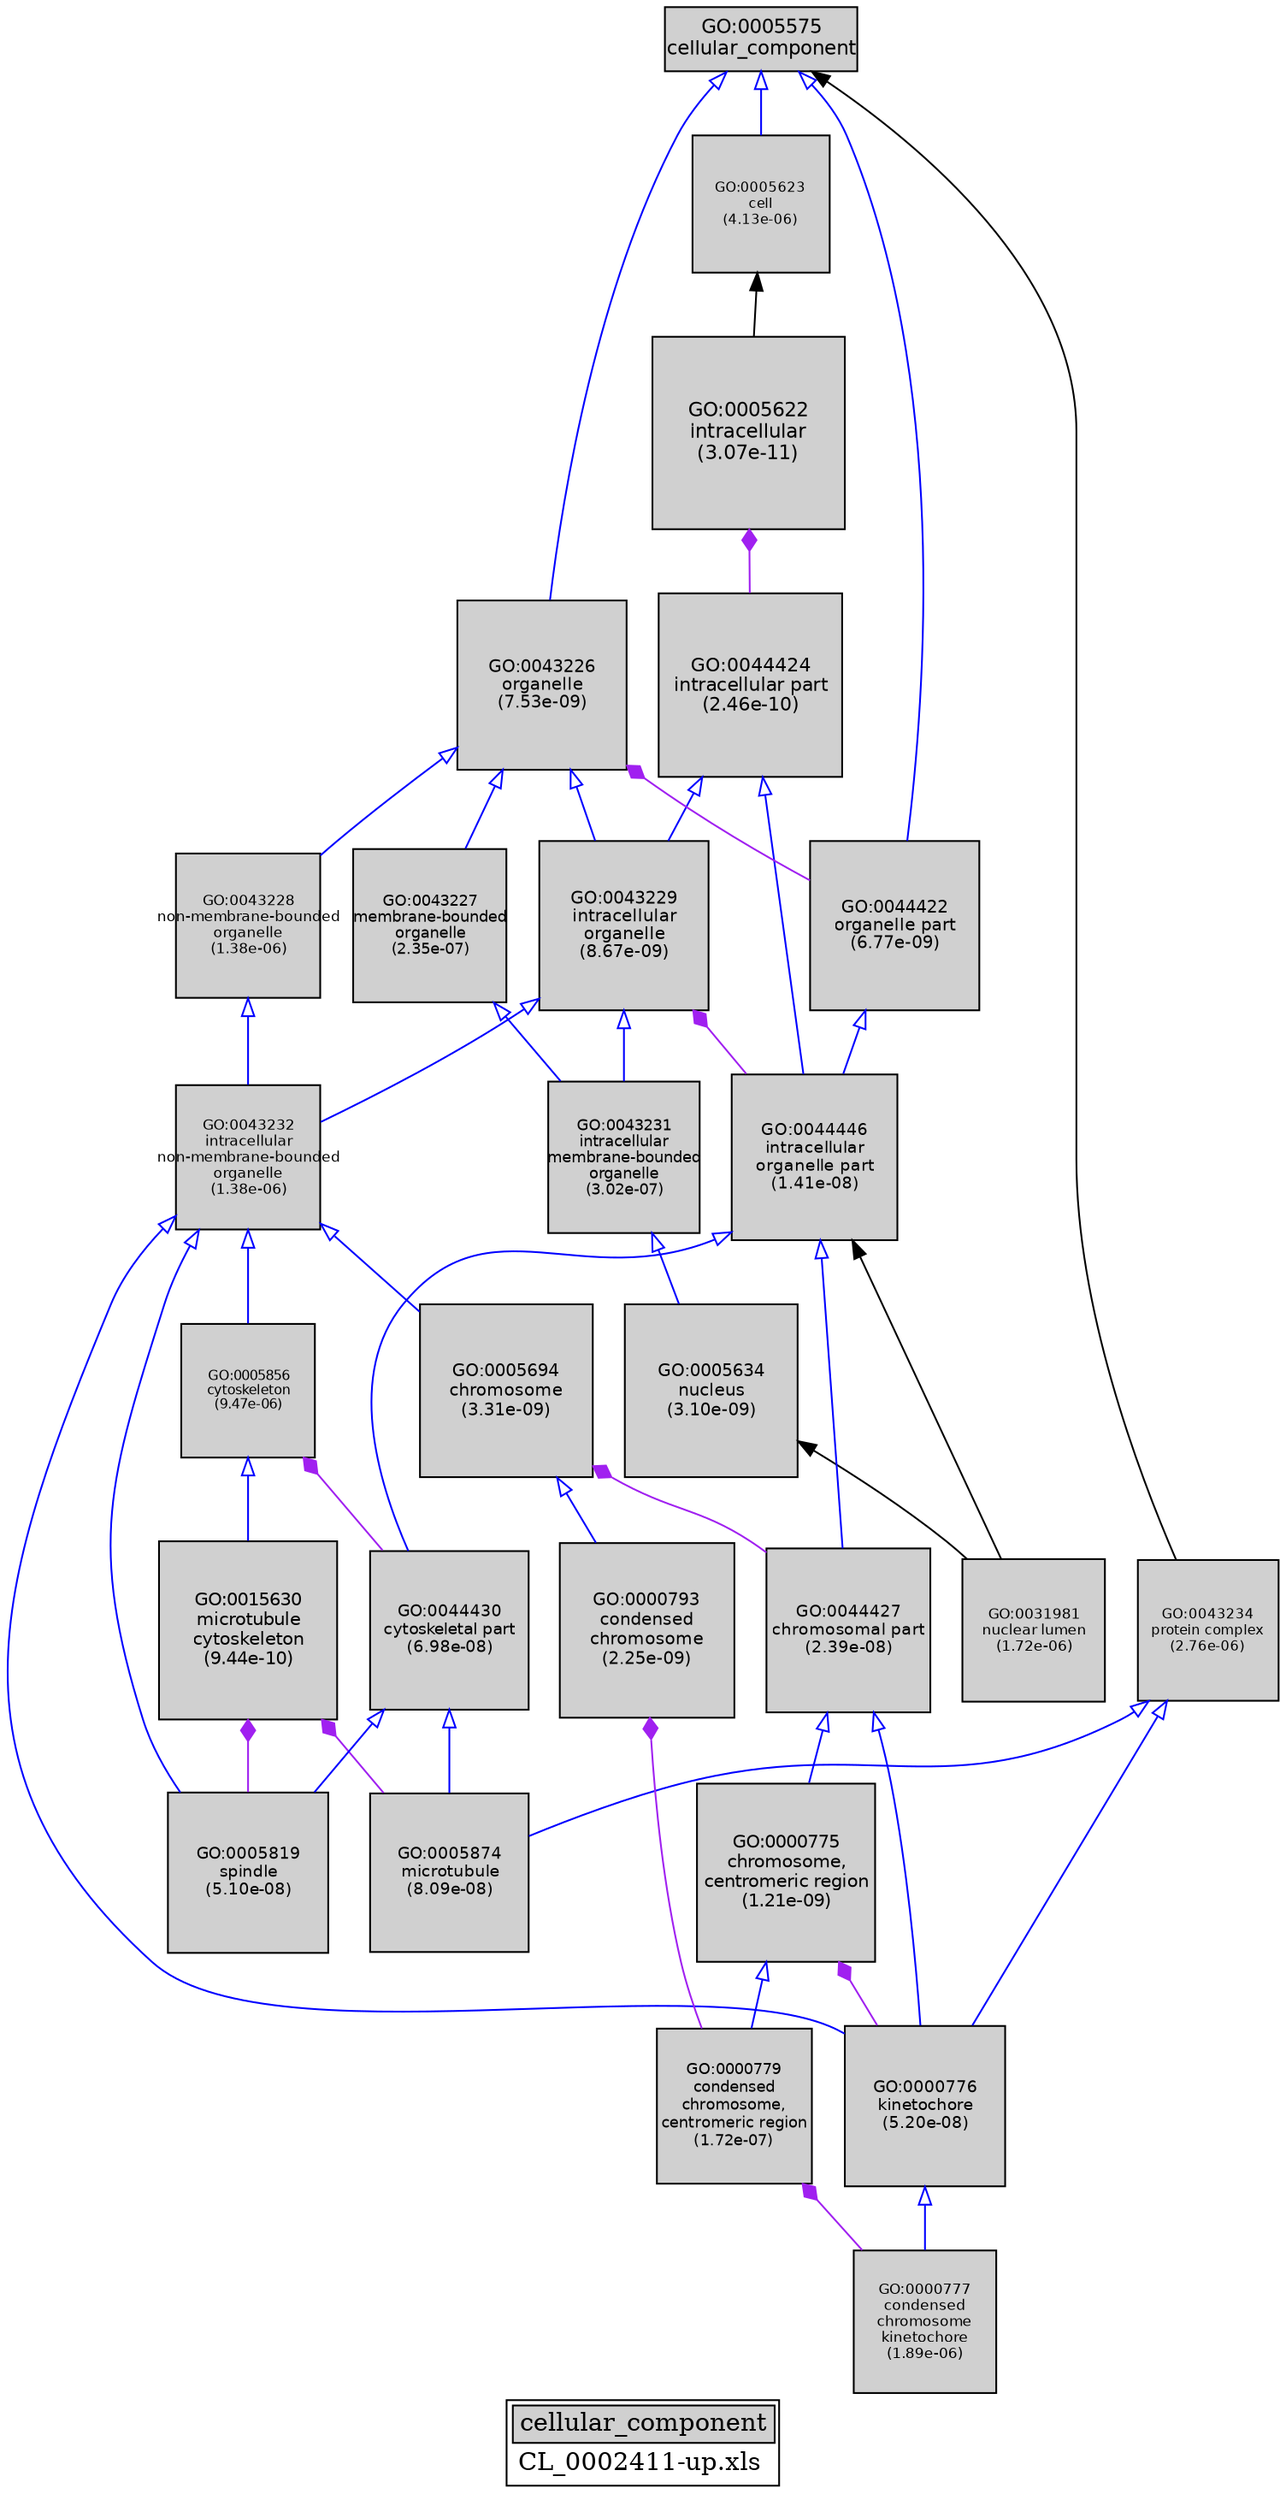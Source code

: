 digraph "cellular_component" {
graph [ bgcolor = "#FFFFFF", label = <<TABLE COLOR="black" BGCOLOR="white"><TR><TD COLSPAN="2" BGCOLOR="#D0D0D0"><FONT COLOR="black">cellular_component</FONT></TD></TR><TR><TD BORDER="0">CL_0002411-up.xls</TD></TR></TABLE>> ];
node [ fontname = "Helvetica" ];

subgraph "nodes" {

node [ style = "filled", fixedsize = "true", width = 1, shape = "box", fontsize = 9, fillcolor = "#D0D0D0", fontcolor = "black", color = "black" ];

"GO:0044427" [ URL = "#GO:0044427", label = <<TABLE BORDER="0"><TR><TD>GO:0044427<BR/>chromosomal part<BR/>(2.39e-08)</TD></TR></TABLE>>, width = 1.27827492639, shape = "box", fontsize = 9.20357946998, height = 1.27827492639 ];
"GO:0044424" [ URL = "#GO:0044424", label = <<TABLE BORDER="0"><TR><TD>GO:0044424<BR/>intracellular part<BR/>(2.46e-10)</TD></TR></TABLE>>, width = 1.43435659054, shape = "box", fontsize = 10.3273674519, height = 1.43435659054 ];
"GO:0000775" [ URL = "#GO:0000775", label = <<TABLE BORDER="0"><TR><TD>GO:0000775<BR/>chromosome,<BR/>centromeric region<BR/>(1.21e-09)</TD></TR></TABLE>>, width = 1.38203016833, shape = "box", fontsize = 9.950617212, height = 1.38203016833 ];
"GO:0005634" [ URL = "#GO:0005634", label = <<TABLE BORDER="0"><TR><TD>GO:0005634<BR/>nucleus<BR/>(3.10e-09)</TD></TR></TABLE>>, width = 1.35011014692, shape = "box", fontsize = 9.72079305781, height = 1.35011014692 ];
"GO:0043231" [ URL = "#GO:0043231", label = <<TABLE BORDER="0"><TR><TD>GO:0043231<BR/>intracellular<BR/>membrane-bounded<BR/>organelle<BR/>(3.02e-07)</TD></TR></TABLE>>, width = 1.18284587648, shape = "box", fontsize = 8.51649031067, height = 1.18284587648 ];
"GO:0000779" [ URL = "#GO:0000779", label = <<TABLE BORDER="0"><TR><TD>GO:0000779<BR/>condensed<BR/>chromosome,<BR/>centromeric region<BR/>(1.72e-07)</TD></TR></TABLE>>, width = 1.2047756117, shape = "box", fontsize = 8.67438440426, height = 1.2047756117 ];
"GO:0000777" [ URL = "#GO:0000777", label = <<TABLE BORDER="0"><TR><TD>GO:0000777<BR/>condensed<BR/>chromosome<BR/>kinetochore<BR/>(1.89e-06)</TD></TR></TABLE>>, width = 1.10888423746, shape = "box", fontsize = 7.98396650974, height = 1.10888423746 ];
"GO:0044422" [ URL = "#GO:0044422", label = <<TABLE BORDER="0"><TR><TD>GO:0044422<BR/>organelle part<BR/>(6.77e-09)</TD></TR></TABLE>>, width = 1.32308913533, shape = "box", fontsize = 9.52624177436, height = 1.32308913533 ];
"GO:0043229" [ URL = "#GO:0043229", label = <<TABLE BORDER="0"><TR><TD>GO:0043229<BR/>intracellular<BR/>organelle<BR/>(8.67e-09)</TD></TR></TABLE>>, width = 1.31440858632, shape = "box", fontsize = 9.46374182154, height = 1.31440858632 ];
"GO:0043227" [ URL = "#GO:0043227", label = <<TABLE BORDER="0"><TR><TD>GO:0043227<BR/>membrane-bounded<BR/>organelle<BR/>(2.35e-07)</TD></TR></TABLE>>, width = 1.19264770425, shape = "box", fontsize = 8.58706347061, height = 1.19264770425 ];
"GO:0005575" [ URL = "#GO:0005575", label = <<TABLE BORDER="0"><TR><TD>GO:0005575<BR/>cellular_component</TD></TR></TABLE>>, width = 1.5, shape = "box", fontsize = 10.8 ];
"GO:0043234" [ URL = "#GO:0043234", label = <<TABLE BORDER="0"><TR><TD>GO:0043234<BR/>protein complex<BR/>(2.76e-06)</TD></TR></TABLE>>, width = 1.09289323367, shape = "box", fontsize = 7.86883128242, height = 1.09289323367 ];
"GO:0005622" [ URL = "#GO:0005622", label = <<TABLE BORDER="0"><TR><TD>GO:0005622<BR/>intracellular<BR/>(3.07e-11)</TD></TR></TABLE>>, width = 1.5, shape = "box", fontsize = 10.8, height = 1.5 ];
"GO:0005623" [ URL = "#GO:0005623", label = <<TABLE BORDER="0"><TR><TD>GO:0005623<BR/>cell<BR/>(4.13e-06)</TD></TR></TABLE>>, width = 1.07572299825, shape = "box", fontsize = 7.74520558742, height = 1.07572299825 ];
"GO:0044446" [ URL = "#GO:0044446", label = <<TABLE BORDER="0"><TR><TD>GO:0044446<BR/>intracellular<BR/>organelle part<BR/>(1.41e-08)</TD></TR></TABLE>>, width = 1.29722939177, shape = "box", fontsize = 9.34005162075, height = 1.29722939177 ];
"GO:0000776" [ URL = "#GO:0000776", label = <<TABLE BORDER="0"><TR><TD>GO:0000776<BR/>kinetochore<BR/>(5.20e-08)</TD></TR></TABLE>>, width = 1.24980092497, shape = "box", fontsize = 8.99856665977, height = 1.24980092497 ];
"GO:0043232" [ URL = "#GO:0043232", label = <<TABLE BORDER="0"><TR><TD>GO:0043232<BR/>intracellular<BR/>non-membrane-bounded<BR/>organelle<BR/>(1.38e-06)</TD></TR></TABLE>>, width = 1.12181946662, shape = "box", fontsize = 8.07710015969, height = 1.12181946662 ];
"GO:0005819" [ URL = "#GO:0005819", label = <<TABLE BORDER="0"><TR><TD>GO:0005819<BR/>spindle<BR/>(5.10e-08)</TD></TR></TABLE>>, width = 1.25050842032, shape = "box", fontsize = 9.00366062629, height = 1.25050842032 ];
"GO:0005694" [ URL = "#GO:0005694", label = <<TABLE BORDER="0"><TR><TD>GO:0005694<BR/>chromosome<BR/>(3.31e-09)</TD></TR></TABLE>>, width = 1.34789962472, shape = "box", fontsize = 9.70487729795, height = 1.34789962472 ];
"GO:0031981" [ URL = "#GO:0031981", label = <<TABLE BORDER="0"><TR><TD>GO:0031981<BR/>nuclear lumen<BR/>(1.72e-06)</TD></TR></TABLE>>, width = 1.11279097571, shape = "box", fontsize = 8.0120950251, height = 1.11279097571 ];
"GO:0015630" [ URL = "#GO:0015630", label = <<TABLE BORDER="0"><TR><TD>GO:0015630<BR/>microtubule<BR/>cytoskeleton<BR/>(9.44e-10)</TD></TR></TABLE>>, width = 1.39027004958, shape = "box", fontsize = 10.009944357, height = 1.39027004958 ];
"GO:0043226" [ URL = "#GO:0043226", label = <<TABLE BORDER="0"><TR><TD>GO:0043226<BR/>organelle<BR/>(7.53e-09)</TD></TR></TABLE>>, width = 1.31934663383, shape = "box", fontsize = 9.4992957636, height = 1.31934663383 ];
"GO:0043228" [ URL = "#GO:0043228", label = <<TABLE BORDER="0"><TR><TD>GO:0043228<BR/>non-membrane-bounded<BR/>organelle<BR/>(1.38e-06)</TD></TR></TABLE>>, width = 1.12181946662, shape = "box", fontsize = 8.07710015969, height = 1.12181946662 ];
"GO:0005874" [ URL = "#GO:0005874", label = <<TABLE BORDER="0"><TR><TD>GO:0005874<BR/>microtubule<BR/>(8.09e-08)</TD></TR></TABLE>>, width = 1.23329345863, shape = "box", fontsize = 8.87971290214, height = 1.23329345863 ];
"GO:0005856" [ URL = "#GO:0005856", label = <<TABLE BORDER="0"><TR><TD>GO:0005856<BR/>cytoskeleton<BR/>(9.47e-06)</TD></TR></TABLE>>, width = 1.03940403071, shape = "box", fontsize = 7.4837090211, height = 1.03940403071 ];
"GO:0000793" [ URL = "#GO:0000793", label = <<TABLE BORDER="0"><TR><TD>GO:0000793<BR/>condensed<BR/>chromosome<BR/>(2.25e-09)</TD></TR></TABLE>>, width = 1.36108707308, shape = "box", fontsize = 9.79982692619, height = 1.36108707308 ];
"GO:0044430" [ URL = "#GO:0044430", label = <<TABLE BORDER="0"><TR><TD>GO:0044430<BR/>cytoskeletal part<BR/>(6.98e-08)</TD></TR></TABLE>>, width = 1.23881028012, shape = "box", fontsize = 8.91943401689, height = 1.23881028012 ];
}
subgraph "edges" {


edge [ dir = "back", weight = 1 ];
subgraph "regulates" {


edge [ color = "cyan", arrowtail = "none" ];
subgraph "positive" {


edge [ color = "green", arrowtail = "vee" ];
}
subgraph "negative" {


edge [ color = "red", arrowtail = "tee" ];
}
}
subgraph "part_of" {


edge [ color = "purple", arrowtail = "diamond", weight = 2.5 ];
"GO:0005694" -> "GO:0044427";
"GO:0015630" -> "GO:0005874";
"GO:0000775" -> "GO:0000776";
"GO:0043226" -> "GO:0044422";
"GO:0000793" -> "GO:0000779";
"GO:0043229" -> "GO:0044446";
"GO:0005622" -> "GO:0044424";
"GO:0005856" -> "GO:0044430";
"GO:0015630" -> "GO:0005819";
"GO:0000779" -> "GO:0000777";
}
subgraph "is_a" {


edge [ color = "blue", arrowtail = "empty", weight = 5.0 ];
"GO:0043229" -> "GO:0043231";
"GO:0005856" -> "GO:0015630";
"GO:0043234" -> "GO:0005874";
"GO:0043228" -> "GO:0043232";
"GO:0044422" -> "GO:0044446";
"GO:0005575" -> "GO:0043226";
"GO:0005694" -> "GO:0000793";
"GO:0043229" -> "GO:0043232";
"GO:0044427" -> "GO:0000775";
"GO:0043226" -> "GO:0043227";
"GO:0043232" -> "GO:0005856";
"GO:0000776" -> "GO:0000777";
"GO:0044424" -> "GO:0044446";
"GO:0044430" -> "GO:0005874";
"GO:0044427" -> "GO:0000776";
"GO:0043232" -> "GO:0005694";
"GO:0043232" -> "GO:0000776";
"GO:0043234" -> "GO:0000776";
"GO:0043232" -> "GO:0005819";
"GO:0005575" -> "GO:0005623";
"GO:0044446" -> "GO:0044427";
"GO:0043226" -> "GO:0043229";
"GO:0000775" -> "GO:0000779";
"GO:0005575" -> "GO:0044422";
"GO:0044424" -> "GO:0043229";
"GO:0044430" -> "GO:0005819";
"GO:0043227" -> "GO:0043231";
"GO:0043231" -> "GO:0005634";
"GO:0043226" -> "GO:0043228";
"GO:0044446" -> "GO:0044430";
}
"GO:0005623" -> "GO:0005622";
"GO:0005575" -> "GO:0043234";
"GO:0005634" -> "GO:0031981";
"GO:0044446" -> "GO:0031981";
}
}
